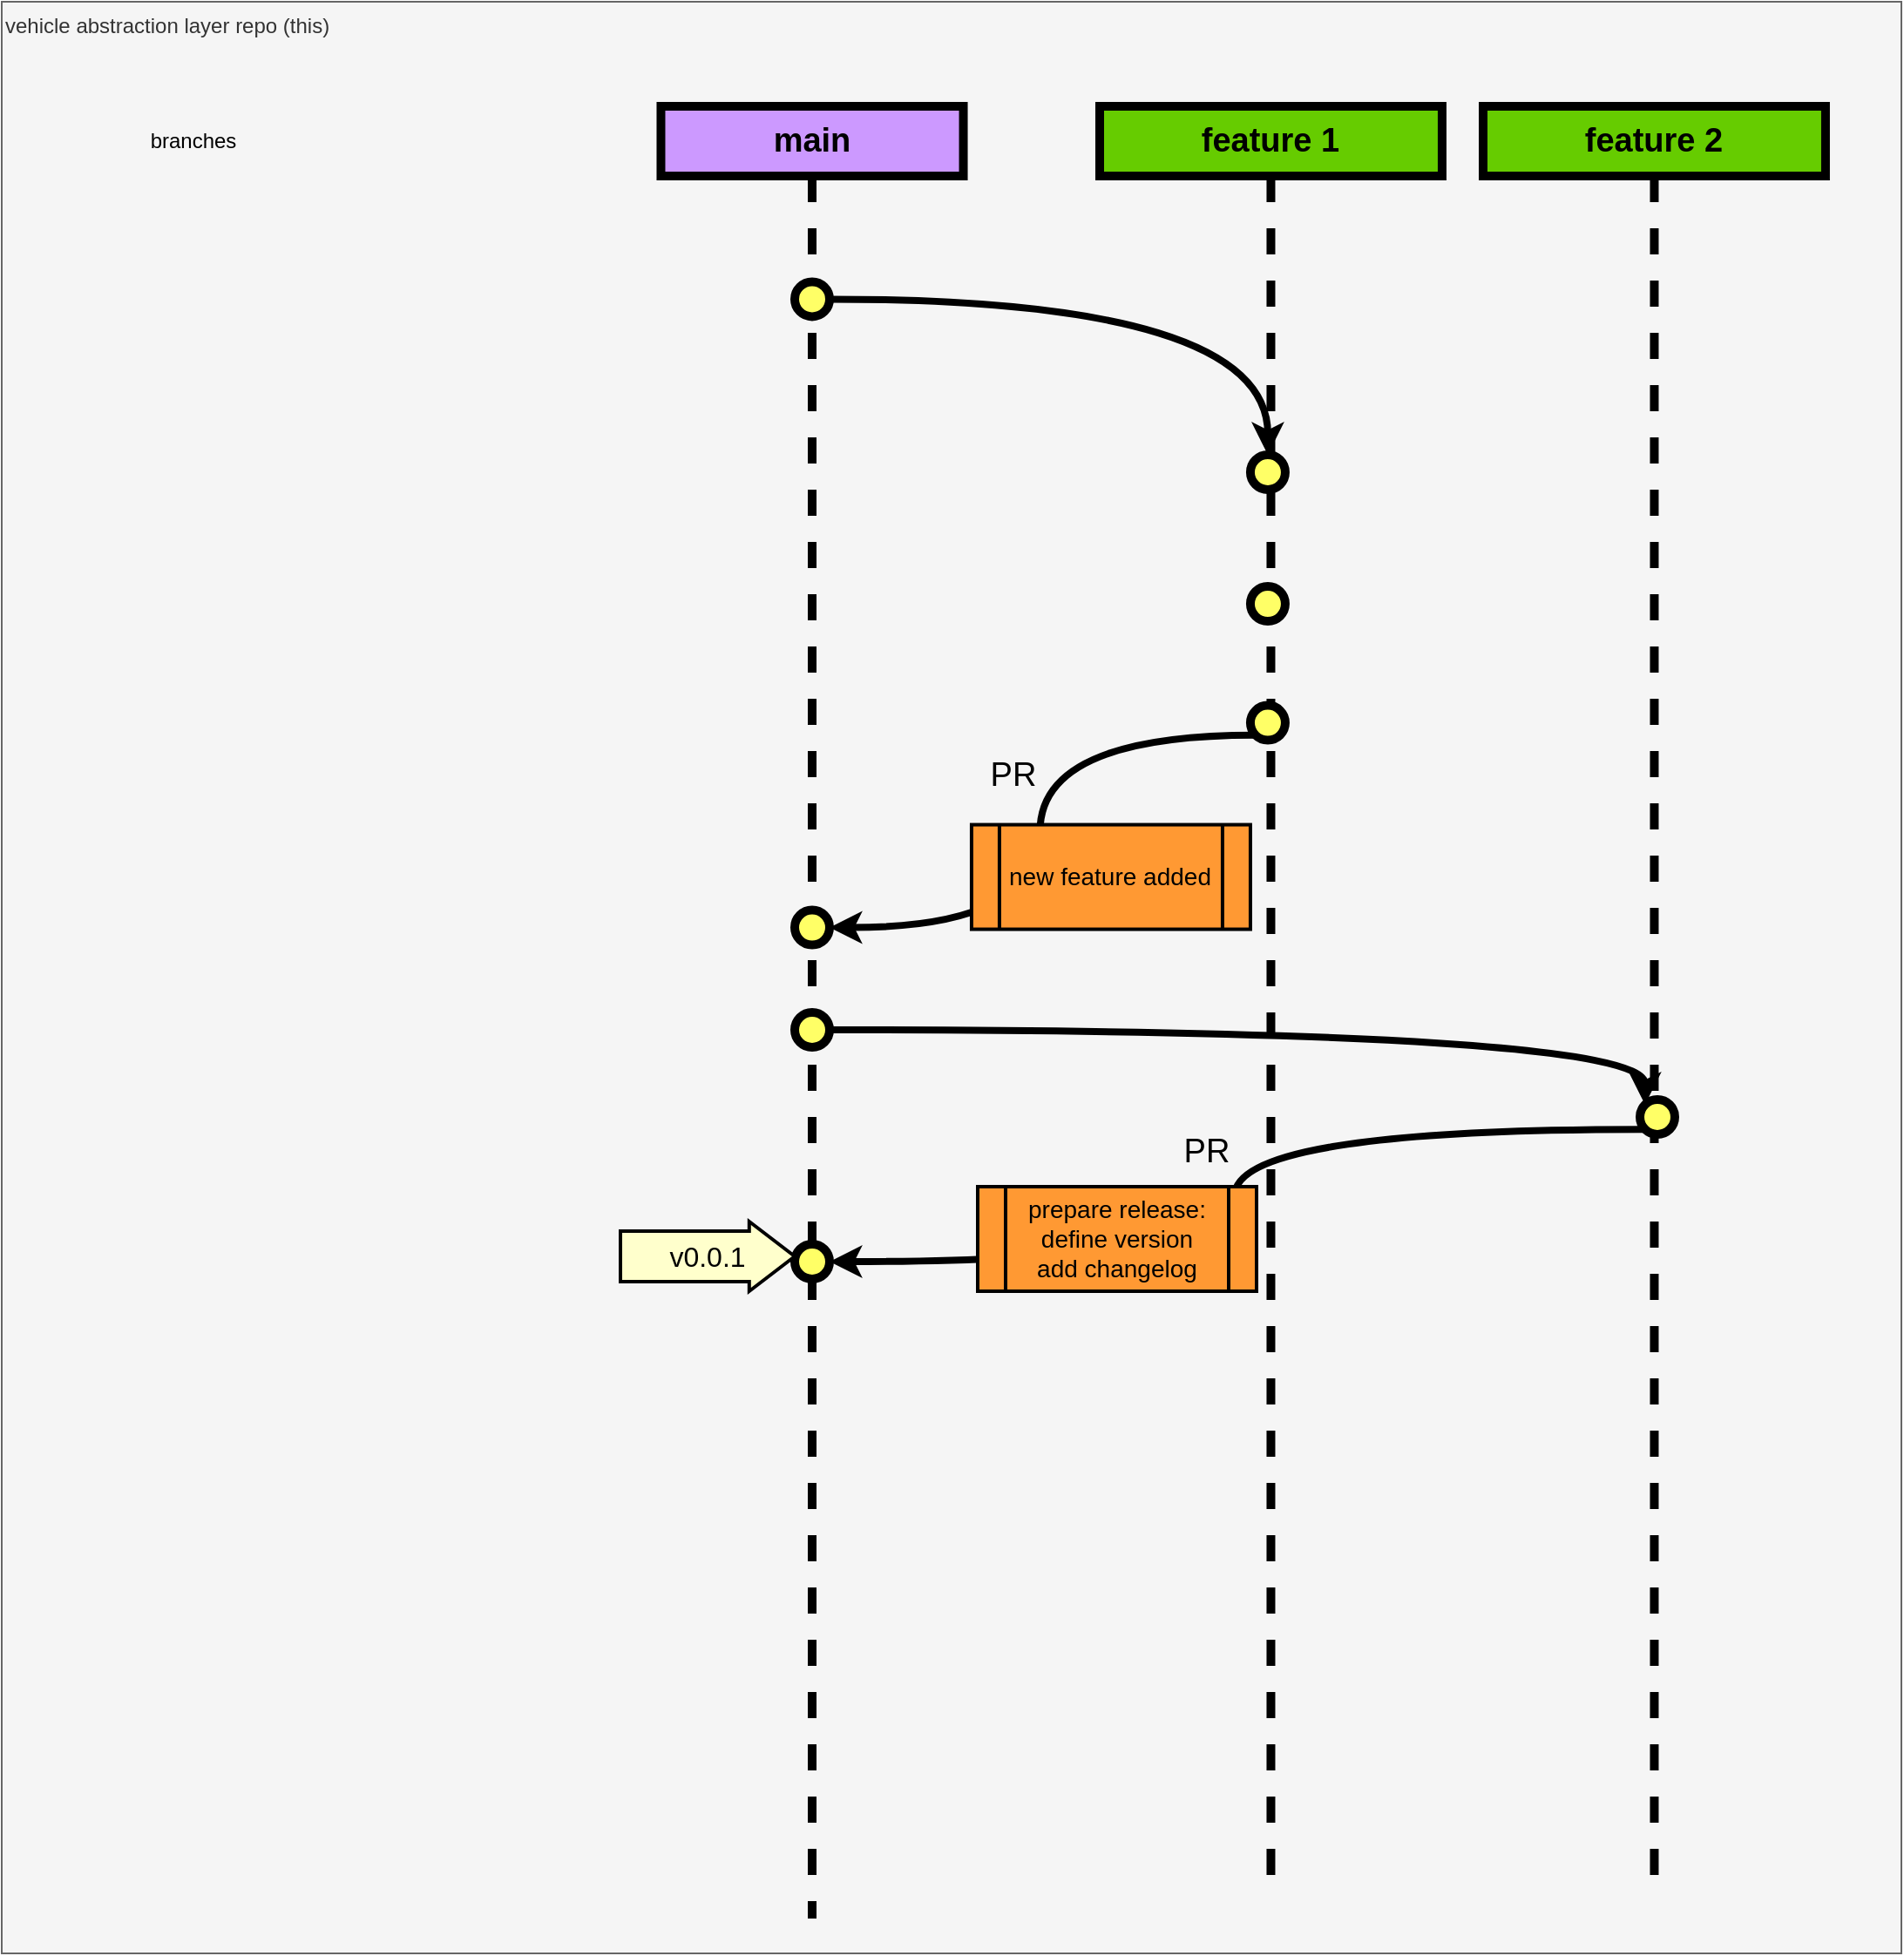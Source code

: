 <mxfile>
    <diagram id="kFn2TEzsAOwIoazAblYj" name="working model">
        <mxGraphModel dx="1148" dy="722" grid="1" gridSize="10" guides="1" tooltips="1" connect="1" arrows="1" fold="1" page="1" pageScale="1" pageWidth="827" pageHeight="1169" math="0" shadow="0">
            <root>
                <mxCell id="Wekra_UhY_mmJX5Pfwdz-0"/>
                <mxCell id="Wekra_UhY_mmJX5Pfwdz-1" parent="Wekra_UhY_mmJX5Pfwdz-0"/>
                <mxCell id="3hflMaWRwYPvNIfvcRDo-0" value="vehicle abstraction layer repo (this)" style="whiteSpace=wrap;html=1;align=left;verticalAlign=top;fillColor=#f5f5f5;strokeColor=#666666;fontColor=#333333;" parent="Wekra_UhY_mmJX5Pfwdz-1" vertex="1">
                    <mxGeometry x="80" y="660" width="1090" height="1120" as="geometry"/>
                </mxCell>
                <mxCell id="0vjqMseHCECzBIFH5opP-17" value="" style="group;fontSize=10;" parent="Wekra_UhY_mmJX5Pfwdz-1" vertex="1" connectable="0">
                    <mxGeometry x="250" y="720" width="656.471" height="1050" as="geometry"/>
                </mxCell>
                <mxCell id="0vjqMseHCECzBIFH5opP-0" value="main" style="shape=umlLifeline;perimeter=lifelinePerimeter;whiteSpace=wrap;html=1;container=1;collapsible=0;recursiveResize=0;outlineConnect=0;fontSize=19;strokeColor=#000000;strokeWidth=5;fillColor=#CC99FF;align=center;verticalAlign=middle;fontColor=#000000;fontStyle=1" parent="0vjqMseHCECzBIFH5opP-17" vertex="1">
                    <mxGeometry x="208.24" width="173.53" height="1040" as="geometry"/>
                </mxCell>
                <mxCell id="0vjqMseHCECzBIFH5opP-4" value="feature 1" style="shape=umlLifeline;perimeter=lifelinePerimeter;whiteSpace=wrap;html=1;container=1;collapsible=0;recursiveResize=0;outlineConnect=0;fontSize=19;strokeColor=#000000;strokeWidth=5;align=center;verticalAlign=middle;fillColor=#66CC00;fontColor=#000000;fontStyle=1" parent="0vjqMseHCECzBIFH5opP-17" vertex="1">
                    <mxGeometry x="460" width="196.47" height="1020" as="geometry"/>
                </mxCell>
                <mxCell id="0vjqMseHCECzBIFH5opP-14" value="" style="ellipse;whiteSpace=wrap;html=1;aspect=fixed;fontSize=19;fontColor=#000000;strokeColor=#000000;strokeWidth=5;align=center;verticalAlign=middle;fillColor=#FFFF66;" parent="0vjqMseHCECzBIFH5opP-17" vertex="1">
                    <mxGeometry x="285" y="652.996" width="20" height="20" as="geometry"/>
                </mxCell>
                <mxCell id="nyGU6J8zSp5qHzMMMAIS-12" value="" style="ellipse;whiteSpace=wrap;html=1;aspect=fixed;fontSize=19;fontColor=#000000;strokeColor=#000000;strokeWidth=5;align=center;verticalAlign=middle;fillColor=#FFFF66;" parent="0vjqMseHCECzBIFH5opP-17" vertex="1">
                    <mxGeometry x="285" y="520.004" width="20" height="20" as="geometry"/>
                </mxCell>
                <mxCell id="0vjqMseHCECzBIFH5opP-6" value="" style="ellipse;whiteSpace=wrap;html=1;aspect=fixed;fontSize=19;fontColor=#000000;strokeColor=#000000;strokeWidth=5;align=center;verticalAlign=middle;fillColor=#FFFF66;" parent="Wekra_UhY_mmJX5Pfwdz-1" vertex="1">
                    <mxGeometry x="535" y="820.69" width="20" height="20" as="geometry"/>
                </mxCell>
                <mxCell id="0vjqMseHCECzBIFH5opP-7" value="" style="ellipse;whiteSpace=wrap;html=1;aspect=fixed;fontSize=19;fontColor=#000000;strokeColor=#000000;strokeWidth=5;align=center;verticalAlign=middle;fillColor=#FFFF66;" parent="Wekra_UhY_mmJX5Pfwdz-1" vertex="1">
                    <mxGeometry x="796.47" y="919.997" width="20" height="20" as="geometry"/>
                </mxCell>
                <mxCell id="0vjqMseHCECzBIFH5opP-8" value="" style="ellipse;whiteSpace=wrap;html=1;aspect=fixed;fontSize=19;fontColor=#000000;strokeColor=#000000;strokeWidth=5;align=center;verticalAlign=middle;fillColor=#FFFF66;" parent="Wekra_UhY_mmJX5Pfwdz-1" vertex="1">
                    <mxGeometry x="796.47" y="995.514" width="20" height="20" as="geometry"/>
                </mxCell>
                <mxCell id="0vjqMseHCECzBIFH5opP-11" value="" style="ellipse;whiteSpace=wrap;html=1;aspect=fixed;fontSize=19;fontColor=#000000;strokeColor=#000000;strokeWidth=5;align=center;verticalAlign=middle;fillColor=#FFFF66;" parent="Wekra_UhY_mmJX5Pfwdz-1" vertex="1">
                    <mxGeometry x="796.47" y="1063.788" width="20" height="20" as="geometry"/>
                </mxCell>
                <mxCell id="0vjqMseHCECzBIFH5opP-13" value="" style="ellipse;whiteSpace=wrap;html=1;aspect=fixed;fontSize=19;fontColor=#000000;strokeColor=#000000;strokeWidth=5;align=center;verticalAlign=middle;fillColor=#FFFF66;" parent="Wekra_UhY_mmJX5Pfwdz-1" vertex="1">
                    <mxGeometry x="535" y="1181.276" width="20" height="20" as="geometry"/>
                </mxCell>
                <mxCell id="0vjqMseHCECzBIFH5opP-25" value="" style="endArrow=classic;html=1;fontSize=19;fontColor=#000000;exitX=1;exitY=0.5;exitDx=0;exitDy=0;entryX=0.5;entryY=0;entryDx=0;entryDy=0;strokeColor=#000000;strokeWidth=4;edgeStyle=orthogonalEdgeStyle;curved=1;" parent="Wekra_UhY_mmJX5Pfwdz-1" source="0vjqMseHCECzBIFH5opP-6" target="0vjqMseHCECzBIFH5opP-7" edge="1">
                    <mxGeometry width="50" height="50" relative="1" as="geometry">
                        <mxPoint x="569.12" y="879.996" as="sourcePoint"/>
                        <mxPoint x="370.88" y="983.272" as="targetPoint"/>
                    </mxGeometry>
                </mxCell>
                <mxCell id="0vjqMseHCECzBIFH5opP-26" value="PR" style="endArrow=classic;html=1;fontSize=19;fontColor=#000000;exitX=0;exitY=1;exitDx=0;exitDy=0;entryX=1;entryY=0.5;entryDx=0;entryDy=0;strokeColor=#000000;strokeWidth=4;edgeStyle=orthogonalEdgeStyle;curved=1;labelBackgroundColor=none;" parent="Wekra_UhY_mmJX5Pfwdz-1" source="0vjqMseHCECzBIFH5opP-11" target="0vjqMseHCECzBIFH5opP-13" edge="1">
                    <mxGeometry x="-0.174" y="-16" width="50" height="50" relative="1" as="geometry">
                        <mxPoint x="620.0" y="1160.04" as="sourcePoint"/>
                        <mxPoint x="818.24" y="1225.557" as="targetPoint"/>
                        <mxPoint as="offset"/>
                    </mxGeometry>
                </mxCell>
                <mxCell id="0vjqMseHCECzBIFH5opP-37" value="new feature added" style="shape=process;whiteSpace=wrap;html=1;backgroundOutline=1;fontSize=14;fontColor=#000000;strokeColor=#000000;strokeWidth=2;fillColor=#FF9933;align=center;verticalAlign=middle;" parent="Wekra_UhY_mmJX5Pfwdz-1" vertex="1">
                    <mxGeometry x="636.47" y="1132.28" width="160" height="60" as="geometry"/>
                </mxCell>
                <mxCell id="0vjqMseHCECzBIFH5opP-38" value="branches" style="text;html=1;strokeColor=none;fillColor=none;align=center;verticalAlign=middle;whiteSpace=wrap;rounded=0;fontSize=12;fontColor=#000000;" parent="Wekra_UhY_mmJX5Pfwdz-1" vertex="1">
                    <mxGeometry x="170" y="730" width="40" height="20" as="geometry"/>
                </mxCell>
                <mxCell id="nyGU6J8zSp5qHzMMMAIS-8" value="&lt;font style=&quot;font-size: 16px&quot;&gt;v0.0.1&lt;/font&gt;" style="shape=singleArrow;whiteSpace=wrap;html=1;fontSize=12;fontColor=#000000;strokeColor=#000000;strokeWidth=2;align=center;verticalAlign=middle;arrowWidth=0.727;arrowSize=0.261;fillColor=#FFFFCC;" parent="Wekra_UhY_mmJX5Pfwdz-1" vertex="1">
                    <mxGeometry x="435" y="1360" width="100" height="40" as="geometry"/>
                </mxCell>
                <mxCell id="nyGU6J8zSp5qHzMMMAIS-16" value="feature 2" style="shape=umlLifeline;perimeter=lifelinePerimeter;whiteSpace=wrap;html=1;container=1;collapsible=0;recursiveResize=0;outlineConnect=0;fontSize=19;strokeColor=#000000;strokeWidth=5;align=center;verticalAlign=middle;fillColor=#66CC00;fontColor=#000000;fontStyle=1" parent="Wekra_UhY_mmJX5Pfwdz-1" vertex="1">
                    <mxGeometry x="930" y="720" width="196.47" height="1020" as="geometry"/>
                </mxCell>
                <mxCell id="nyGU6J8zSp5qHzMMMAIS-10" value="" style="ellipse;whiteSpace=wrap;html=1;aspect=fixed;fontSize=19;fontColor=#000000;strokeColor=#000000;strokeWidth=5;align=center;verticalAlign=middle;fillColor=#FFFF66;" parent="Wekra_UhY_mmJX5Pfwdz-1" vertex="1">
                    <mxGeometry x="1020" y="1289.997" width="20" height="20" as="geometry"/>
                </mxCell>
                <mxCell id="nyGU6J8zSp5qHzMMMAIS-13" value="" style="endArrow=classic;html=1;fontSize=19;fontColor=#000000;exitX=1;exitY=0.5;exitDx=0;exitDy=0;entryX=0;entryY=0;entryDx=0;entryDy=0;strokeColor=#000000;strokeWidth=4;edgeStyle=orthogonalEdgeStyle;curved=1;" parent="Wekra_UhY_mmJX5Pfwdz-1" source="nyGU6J8zSp5qHzMMMAIS-12" target="nyGU6J8zSp5qHzMMMAIS-10" edge="1">
                    <mxGeometry width="50" height="50" relative="1" as="geometry">
                        <mxPoint x="710" y="1310.0" as="sourcePoint"/>
                        <mxPoint x="961.47" y="1399.307" as="targetPoint"/>
                    </mxGeometry>
                </mxCell>
                <mxCell id="nyGU6J8zSp5qHzMMMAIS-14" value="PR" style="endArrow=classic;html=1;fontSize=19;fontColor=#000000;entryX=1;entryY=0.5;entryDx=0;entryDy=0;strokeColor=#000000;strokeWidth=4;edgeStyle=orthogonalEdgeStyle;curved=1;labelBackgroundColor=none;exitX=0;exitY=1;exitDx=0;exitDy=0;" parent="Wekra_UhY_mmJX5Pfwdz-1" source="nyGU6J8zSp5qHzMMMAIS-10" target="0vjqMseHCECzBIFH5opP-14" edge="1">
                    <mxGeometry x="-0.087" y="-17" width="50" height="50" relative="1" as="geometry">
                        <mxPoint x="827" y="1391" as="sourcePoint"/>
                        <mxPoint x="583" y="1501.276" as="targetPoint"/>
                        <mxPoint as="offset"/>
                    </mxGeometry>
                </mxCell>
                <mxCell id="nyGU6J8zSp5qHzMMMAIS-15" value="prepare release:&lt;br&gt;define version&lt;br&gt;add changelog" style="shape=process;whiteSpace=wrap;html=1;backgroundOutline=1;fontSize=14;fontColor=#000000;strokeColor=#000000;strokeWidth=2;fillColor=#FF9933;align=center;verticalAlign=middle;" parent="Wekra_UhY_mmJX5Pfwdz-1" vertex="1">
                    <mxGeometry x="640" y="1340" width="160" height="60" as="geometry"/>
                </mxCell>
            </root>
        </mxGraphModel>
    </diagram>
    <diagram name="actions" id="RbOBoRHGK0-06Gf6m7-6">
        <mxGraphModel dx="2101" dy="799" grid="1" gridSize="10" guides="1" tooltips="1" connect="1" arrows="1" fold="1" page="1" pageScale="1" pageWidth="827" pageHeight="1169" math="0" shadow="0">
            <root>
                <mxCell id="K7KZ_41v3SkrQ3d7W6wD-0"/>
                <mxCell id="K7KZ_41v3SkrQ3d7W6wD-1" parent="K7KZ_41v3SkrQ3d7W6wD-0"/>
                <mxCell id="K7KZ_41v3SkrQ3d7W6wD-2" value="vehicle abstraction layer repo (this)" style="whiteSpace=wrap;html=1;align=left;verticalAlign=top;fillColor=#f5f5f5;strokeColor=#666666;fontColor=#333333;" parent="K7KZ_41v3SkrQ3d7W6wD-1" vertex="1">
                    <mxGeometry x="-30" y="660" width="1020" height="980" as="geometry"/>
                </mxCell>
                <mxCell id="K7KZ_41v3SkrQ3d7W6wD-3" value="" style="group;fontSize=10;" parent="K7KZ_41v3SkrQ3d7W6wD-1" vertex="1" connectable="0">
                    <mxGeometry x="250" y="720" width="697" height="880" as="geometry"/>
                </mxCell>
                <mxCell id="K7KZ_41v3SkrQ3d7W6wD-4" value="main" style="shape=umlLifeline;perimeter=lifelinePerimeter;whiteSpace=wrap;html=1;container=1;collapsible=0;recursiveResize=0;outlineConnect=0;fontSize=19;strokeColor=#000000;strokeWidth=5;fillColor=#CC99FF;align=center;verticalAlign=middle;fontColor=#000000;fontStyle=1" parent="K7KZ_41v3SkrQ3d7W6wD-3" vertex="1">
                    <mxGeometry x="208.235" width="173.529" height="880" as="geometry"/>
                </mxCell>
                <mxCell id="K7KZ_41v3SkrQ3d7W6wD-5" value="release" style="shape=umlLifeline;perimeter=lifelinePerimeter;whiteSpace=wrap;html=1;container=1;collapsible=0;recursiveResize=0;outlineConnect=0;fontSize=19;strokeColor=#000000;strokeWidth=5;align=center;verticalAlign=middle;fillColor=#6666FF;fontColor=#000000;fontStyle=1" parent="K7KZ_41v3SkrQ3d7W6wD-3" vertex="1">
                    <mxGeometry x="-15" width="190" height="880" as="geometry"/>
                </mxCell>
                <mxCell id="K7KZ_41v3SkrQ3d7W6wD-7" value="feature 1" style="shape=umlLifeline;perimeter=lifelinePerimeter;whiteSpace=wrap;html=1;container=1;collapsible=0;recursiveResize=0;outlineConnect=0;fontSize=19;strokeColor=#000000;strokeWidth=5;align=center;verticalAlign=middle;fillColor=#66CC00;fontColor=#000000;fontStyle=1" parent="K7KZ_41v3SkrQ3d7W6wD-3" vertex="1">
                    <mxGeometry x="460" width="196.47" height="880" as="geometry"/>
                </mxCell>
                <mxCell id="K7KZ_41v3SkrQ3d7W6wD-8" value="" style="ellipse;whiteSpace=wrap;html=1;aspect=fixed;fontSize=19;fontColor=#000000;strokeColor=#000000;strokeWidth=5;align=center;verticalAlign=middle;fillColor=#FFFF66;" parent="K7KZ_41v3SkrQ3d7W6wD-3" vertex="1">
                    <mxGeometry x="285" y="643.996" width="20" height="20" as="geometry"/>
                </mxCell>
                <mxCell id="K7KZ_41v3SkrQ3d7W6wD-9" value="" style="ellipse;whiteSpace=wrap;html=1;aspect=fixed;fontSize=19;fontColor=#000000;strokeColor=#000000;strokeWidth=5;align=center;verticalAlign=middle;fillColor=#FFFF66;" parent="K7KZ_41v3SkrQ3d7W6wD-3" vertex="1">
                    <mxGeometry x="70" y="565.552" width="20" height="20" as="geometry"/>
                </mxCell>
                <mxCell id="K7KZ_41v3SkrQ3d7W6wD-10" value="PR" style="endArrow=classic;html=1;fontSize=19;fontColor=#000000;exitX=1;exitY=1;exitDx=0;exitDy=0;entryX=0;entryY=0.5;entryDx=0;entryDy=0;strokeColor=#000000;strokeWidth=4;edgeStyle=orthogonalEdgeStyle;curved=1;labelBackgroundColor=none;" parent="K7KZ_41v3SkrQ3d7W6wD-3" source="K7KZ_41v3SkrQ3d7W6wD-9" target="K7KZ_41v3SkrQ3d7W6wD-8" edge="1">
                    <mxGeometry x="-0.681" y="7" width="50" height="50" relative="1" as="geometry">
                        <mxPoint x="295.0" y="472.276" as="sourcePoint"/>
                        <mxPoint x="96.76" y="575.552" as="targetPoint"/>
                        <mxPoint x="1" as="offset"/>
                    </mxGeometry>
                </mxCell>
                <mxCell id="K7KZ_41v3SkrQ3d7W6wD-11" value="" style="ellipse;whiteSpace=wrap;html=1;aspect=fixed;fontSize=19;fontColor=#000000;strokeColor=#000000;strokeWidth=5;align=center;verticalAlign=middle;fillColor=#FFFF66;" parent="K7KZ_41v3SkrQ3d7W6wD-1" vertex="1">
                    <mxGeometry x="535" y="820.69" width="20" height="20" as="geometry"/>
                </mxCell>
                <mxCell id="K7KZ_41v3SkrQ3d7W6wD-12" value="" style="ellipse;whiteSpace=wrap;html=1;aspect=fixed;fontSize=19;fontColor=#000000;strokeColor=#000000;strokeWidth=5;align=center;verticalAlign=middle;fillColor=#FFFF66;" parent="K7KZ_41v3SkrQ3d7W6wD-1" vertex="1">
                    <mxGeometry x="796.47" y="919.997" width="20" height="20" as="geometry"/>
                </mxCell>
                <mxCell id="K7KZ_41v3SkrQ3d7W6wD-13" value="" style="ellipse;whiteSpace=wrap;html=1;aspect=fixed;fontSize=19;fontColor=#000000;strokeColor=#000000;strokeWidth=5;align=center;verticalAlign=middle;fillColor=#FFFF66;" parent="K7KZ_41v3SkrQ3d7W6wD-1" vertex="1">
                    <mxGeometry x="796.47" y="995.514" width="20" height="20" as="geometry"/>
                </mxCell>
                <mxCell id="K7KZ_41v3SkrQ3d7W6wD-14" value="" style="ellipse;whiteSpace=wrap;html=1;aspect=fixed;fontSize=19;fontColor=#000000;strokeColor=#000000;strokeWidth=5;align=center;verticalAlign=middle;fillColor=#FFFF66;" parent="K7KZ_41v3SkrQ3d7W6wD-1" vertex="1">
                    <mxGeometry x="796.47" y="1063.788" width="20" height="20" as="geometry"/>
                </mxCell>
                <mxCell id="K7KZ_41v3SkrQ3d7W6wD-15" value="" style="edgeStyle=orthogonalEdgeStyle;rounded=0;orthogonalLoop=1;jettySize=auto;html=1;fontSize=19;fontColor=#000000;" parent="K7KZ_41v3SkrQ3d7W6wD-1" source="K7KZ_41v3SkrQ3d7W6wD-16" edge="1">
                    <mxGeometry relative="1" as="geometry">
                        <mxPoint x="485.0" y="1182.276" as="targetPoint"/>
                    </mxGeometry>
                </mxCell>
                <mxCell id="K7KZ_41v3SkrQ3d7W6wD-16" value="" style="ellipse;whiteSpace=wrap;html=1;aspect=fixed;fontSize=19;fontColor=#000000;strokeColor=#000000;strokeWidth=5;align=center;verticalAlign=middle;fillColor=#FFFF66;" parent="K7KZ_41v3SkrQ3d7W6wD-1" vertex="1">
                    <mxGeometry x="535" y="1172.276" width="20" height="20" as="geometry"/>
                </mxCell>
                <mxCell id="K7KZ_41v3SkrQ3d7W6wD-17" value="PR" style="endArrow=classic;html=1;fontSize=19;fontColor=#000000;exitX=0;exitY=0.5;exitDx=0;exitDy=0;entryX=0.5;entryY=0;entryDx=0;entryDy=0;strokeColor=#000000;strokeWidth=4;edgeStyle=orthogonalEdgeStyle;curved=1;labelBorderColor=none;labelBackgroundColor=none;" parent="K7KZ_41v3SkrQ3d7W6wD-1" source="K7KZ_41v3SkrQ3d7W6wD-16" target="K7KZ_41v3SkrQ3d7W6wD-9" edge="1">
                    <mxGeometry x="-0.513" y="-12" width="50" height="50" relative="1" as="geometry">
                        <mxPoint x="170" y="1240" as="sourcePoint"/>
                        <mxPoint x="220" y="1200" as="targetPoint"/>
                        <mxPoint as="offset"/>
                    </mxGeometry>
                </mxCell>
                <mxCell id="K7KZ_41v3SkrQ3d7W6wD-18" value="" style="endArrow=classic;html=1;fontSize=19;fontColor=#000000;exitX=1;exitY=0.5;exitDx=0;exitDy=0;entryX=0.5;entryY=0;entryDx=0;entryDy=0;strokeColor=#000000;strokeWidth=4;edgeStyle=orthogonalEdgeStyle;curved=1;" parent="K7KZ_41v3SkrQ3d7W6wD-1" source="K7KZ_41v3SkrQ3d7W6wD-11" target="K7KZ_41v3SkrQ3d7W6wD-12" edge="1">
                    <mxGeometry width="50" height="50" relative="1" as="geometry">
                        <mxPoint x="569.12" y="879.996" as="sourcePoint"/>
                        <mxPoint x="370.88" y="983.272" as="targetPoint"/>
                    </mxGeometry>
                </mxCell>
                <mxCell id="K7KZ_41v3SkrQ3d7W6wD-19" value="PR" style="endArrow=classic;html=1;fontSize=19;fontColor=#000000;exitX=0;exitY=1;exitDx=0;exitDy=0;entryX=1;entryY=0.5;entryDx=0;entryDy=0;strokeColor=#000000;strokeWidth=4;edgeStyle=orthogonalEdgeStyle;curved=1;labelBackgroundColor=none;" parent="K7KZ_41v3SkrQ3d7W6wD-1" source="K7KZ_41v3SkrQ3d7W6wD-14" target="K7KZ_41v3SkrQ3d7W6wD-16" edge="1">
                    <mxGeometry x="-0.174" y="-16" width="50" height="50" relative="1" as="geometry">
                        <mxPoint x="620.0" y="1160.04" as="sourcePoint"/>
                        <mxPoint x="818.24" y="1225.557" as="targetPoint"/>
                        <mxPoint as="offset"/>
                    </mxGeometry>
                </mxCell>
                <mxCell id="K7KZ_41v3SkrQ3d7W6wD-22" value="branches" style="text;html=1;strokeColor=none;fillColor=none;align=center;verticalAlign=middle;whiteSpace=wrap;rounded=0;fontSize=12;fontColor=#000000;" parent="K7KZ_41v3SkrQ3d7W6wD-1" vertex="1">
                    <mxGeometry x="170" y="730" width="40" height="20" as="geometry"/>
                </mxCell>
                <mxCell id="K7KZ_41v3SkrQ3d7W6wD-23" value="&lt;font style=&quot;font-size: 16px&quot;&gt;v0.0.1&lt;/font&gt;" style="shape=singleArrow;whiteSpace=wrap;html=1;fontSize=12;fontColor=#000000;strokeColor=#000000;strokeWidth=2;align=center;verticalAlign=middle;arrowWidth=0.727;arrowSize=0.261;fillColor=#FFFFCC;" parent="K7KZ_41v3SkrQ3d7W6wD-1" vertex="1">
                    <mxGeometry x="80" y="1280" width="240" height="40" as="geometry"/>
                </mxCell>
                <mxCell id="K7KZ_41v3SkrQ3d7W6wD-31" value="" style="edgeStyle=orthogonalEdgeStyle;curved=1;rounded=0;orthogonalLoop=1;jettySize=auto;html=1;labelBackgroundColor=none;fontSize=12;fontColor=#000000;strokeColor=#000000;strokeWidth=4;entryX=0;entryY=0.5;entryDx=0;entryDy=0;" parent="K7KZ_41v3SkrQ3d7W6wD-1" source="K7KZ_41v3SkrQ3d7W6wD-28" target="K7KZ_41v3SkrQ3d7W6wD-29" edge="1">
                    <mxGeometry relative="1" as="geometry">
                        <mxPoint x="70.001" y="1440" as="sourcePoint"/>
                        <Array as="points"/>
                    </mxGeometry>
                </mxCell>
                <mxCell id="K7KZ_41v3SkrQ3d7W6wD-32" style="edgeStyle=orthogonalEdgeStyle;curved=1;rounded=0;orthogonalLoop=1;jettySize=auto;html=1;entryX=0;entryY=0.75;entryDx=0;entryDy=0;labelBackgroundColor=none;fontSize=12;fontColor=#000000;strokeColor=#000000;strokeWidth=4;" parent="K7KZ_41v3SkrQ3d7W6wD-1" source="K7KZ_41v3SkrQ3d7W6wD-28" target="K7KZ_41v3SkrQ3d7W6wD-30" edge="1">
                    <mxGeometry relative="1" as="geometry">
                        <mxPoint x="40.06" y="1440" as="sourcePoint"/>
                        <Array as="points">
                            <mxPoint x="40" y="1500"/>
                            <mxPoint x="65" y="1500"/>
                        </Array>
                    </mxGeometry>
                </mxCell>
                <mxCell id="K7KZ_41v3SkrQ3d7W6wD-34" style="edgeStyle=orthogonalEdgeStyle;curved=1;rounded=0;orthogonalLoop=1;jettySize=auto;html=1;exitX=0.75;exitY=1;exitDx=0;exitDy=0;entryX=0;entryY=0.25;entryDx=0;entryDy=0;labelBackgroundColor=none;fontSize=12;fontColor=#000000;strokeColor=#000000;strokeWidth=4;" parent="K7KZ_41v3SkrQ3d7W6wD-1" source="K7KZ_41v3SkrQ3d7W6wD-28" target="K7KZ_41v3SkrQ3d7W6wD-33" edge="1">
                    <mxGeometry relative="1" as="geometry"/>
                </mxCell>
                <mxCell id="K7KZ_41v3SkrQ3d7W6wD-28" value="on: tag v*&lt;br&gt;&lt;br&gt;val-release" style="shape=parallelogram;perimeter=parallelogramPerimeter;whiteSpace=wrap;html=1;fixedSize=1;fontSize=12;fontColor=#000000;strokeColor=#000000;strokeWidth=2;align=center;verticalAlign=middle;fillColor=#CCE5FF;" parent="K7KZ_41v3SkrQ3d7W6wD-1" vertex="1">
                    <mxGeometry x="20" y="1310" width="120" height="60" as="geometry"/>
                </mxCell>
                <mxCell id="K7KZ_41v3SkrQ3d7W6wD-29" value="release build with container" style="shape=parallelogram;perimeter=parallelogramPerimeter;whiteSpace=wrap;html=1;fixedSize=1;fontSize=12;fontColor=#000000;strokeColor=#000000;strokeWidth=2;align=center;verticalAlign=middle;fillColor=#CCE5FF;" parent="K7KZ_41v3SkrQ3d7W6wD-1" vertex="1">
                    <mxGeometry x="70.06" y="1450" width="120" height="40" as="geometry"/>
                </mxCell>
                <mxCell id="K7KZ_41v3SkrQ3d7W6wD-30" value="docu build" style="shape=parallelogram;perimeter=parallelogramPerimeter;whiteSpace=wrap;html=1;fixedSize=1;fontSize=12;fontColor=#000000;strokeColor=#000000;strokeWidth=2;align=center;verticalAlign=middle;fillColor=#CCE5FF;" parent="K7KZ_41v3SkrQ3d7W6wD-1" vertex="1">
                    <mxGeometry x="60.06" y="1500" width="120" height="40" as="geometry"/>
                </mxCell>
                <mxCell id="K7KZ_41v3SkrQ3d7W6wD-33" value="* build dev container&lt;br&gt;* tag conatiner with version" style="shape=parallelogram;perimeter=parallelogramPerimeter;whiteSpace=wrap;html=1;fixedSize=1;fontSize=12;fontColor=#000000;strokeColor=#000000;strokeWidth=2;align=center;verticalAlign=middle;fillColor=#CCE5FF;" parent="K7KZ_41v3SkrQ3d7W6wD-1" vertex="1">
                    <mxGeometry x="100.03" y="1390" width="179.94" height="50" as="geometry"/>
                </mxCell>
                <mxCell id="K7KZ_41v3SkrQ3d7W6wD-35" value="attach build items" style="shape=parallelogram;perimeter=parallelogramPerimeter;whiteSpace=wrap;html=1;fixedSize=1;fontSize=12;fontColor=#000000;strokeColor=#000000;strokeWidth=2;align=center;verticalAlign=middle;fillColor=#CCE5FF;" parent="K7KZ_41v3SkrQ3d7W6wD-1" vertex="1">
                    <mxGeometry x="50" y="1550" width="120" height="40" as="geometry"/>
                </mxCell>
                <mxCell id="K7KZ_41v3SkrQ3d7W6wD-36" value="* build dev container&lt;br&gt;* tag conatiner with version" style="shape=parallelogram;perimeter=parallelogramPerimeter;whiteSpace=wrap;html=1;fixedSize=1;fontSize=12;fontColor=#000000;strokeColor=#000000;strokeWidth=2;align=center;verticalAlign=middle;fillColor=#CCE5FF;" parent="K7KZ_41v3SkrQ3d7W6wD-1" vertex="1">
                    <mxGeometry x="220" y="1180" width="179.94" height="50" as="geometry"/>
                </mxCell>
            </root>
        </mxGraphModel>
    </diagram>
    <diagram id="Im5oK_9ehO0gWVJYrJn0" name="Page-1">
        <mxGraphModel dx="1910" dy="679" grid="1" gridSize="10" guides="1" tooltips="1" connect="1" arrows="1" fold="1" page="1" pageScale="1" pageWidth="827" pageHeight="1169" math="0" shadow="0">
            <root>
                <mxCell id="0"/>
                <mxCell id="1" parent="0"/>
                <mxCell id="2" value="vehicle abstraction layer repo (this)" style="whiteSpace=wrap;html=1;align=left;verticalAlign=top;fillColor=#f5f5f5;strokeColor=#666666;fontColor=#333333;fontSize=13;" parent="1" vertex="1">
                    <mxGeometry x="-210" y="70" width="1150" height="560" as="geometry"/>
                </mxCell>
                <mxCell id="5" value="vehicle data broker" style="rounded=1;whiteSpace=wrap;html=1;align=left;verticalAlign=top;arcSize=7;fillColor=#f8cecc;strokeColor=#b85450;fontColor=#000000;fontSize=13;" parent="1" vertex="1">
                    <mxGeometry x="80" y="150" width="160" height="300" as="geometry"/>
                </mxCell>
                <mxCell id="9" value="" style="group;strokeColor=#6c8ebf;fontSize=13;" parent="1" vertex="1" connectable="0">
                    <mxGeometry x="320" y="130" width="490" height="320" as="geometry"/>
                </mxCell>
                <mxCell id="8" value="vehicle service 2" style="rounded=1;whiteSpace=wrap;html=1;align=left;verticalAlign=top;arcSize=4;fillColor=#d5e8d4;strokeColor=#82b366;fontColor=#000000;" parent="9" vertex="1">
                    <mxGeometry x="42" width="448" height="294.4" as="geometry"/>
                </mxCell>
                <mxCell id="6" value="vehicle service 1" style="rounded=1;whiteSpace=wrap;html=1;align=left;verticalAlign=top;arcSize=4;fillColor=#d5e8d4;strokeColor=#82b366;fontColor=#000000;" parent="9" vertex="1">
                    <mxGeometry y="25.6" width="462.0" height="294.4" as="geometry"/>
                </mxCell>
                <mxCell id="4HL3nq97KvrXnZDN1fZJ-10" value="dev container" style="rounded=1;whiteSpace=wrap;html=1;align=left;verticalAlign=top;arcSize=7;fillColor=#e1d5e7;strokeColor=#9673a6;fontColor=#000000;fontSize=13;" parent="1" vertex="1">
                    <mxGeometry x="310" y="480" width="320" height="110" as="geometry"/>
                </mxCell>
                <mxCell id="Z_MJTw3kRRfXup7ucWYo-9" value="* build dev container&lt;br&gt;* tag conatiner with version" style="shape=parallelogram;perimeter=parallelogramPerimeter;whiteSpace=wrap;html=1;fixedSize=1;fontSize=12;fontColor=#000000;strokeColor=#000000;strokeWidth=2;align=center;verticalAlign=middle;fillColor=#CCE5FF;" parent="1" vertex="1">
                    <mxGeometry x="-170.0" y="220" width="179.94" height="50" as="geometry"/>
                </mxCell>
            </root>
        </mxGraphModel>
    </diagram>
</mxfile>